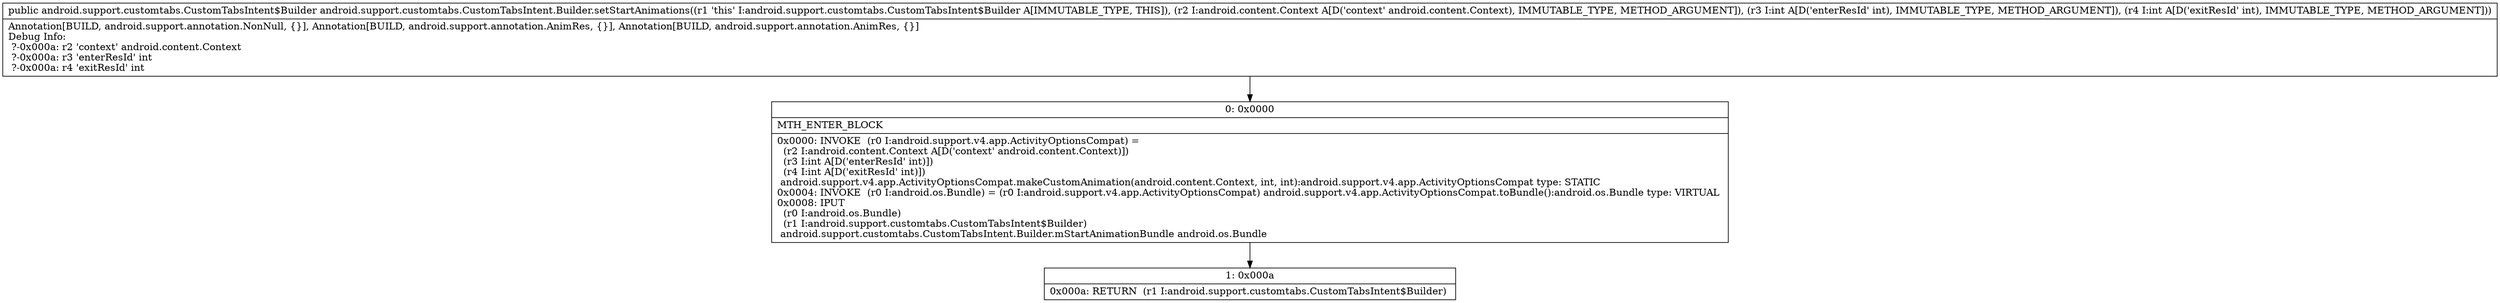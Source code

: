 digraph "CFG forandroid.support.customtabs.CustomTabsIntent.Builder.setStartAnimations(Landroid\/content\/Context;II)Landroid\/support\/customtabs\/CustomTabsIntent$Builder;" {
Node_0 [shape=record,label="{0\:\ 0x0000|MTH_ENTER_BLOCK\l|0x0000: INVOKE  (r0 I:android.support.v4.app.ActivityOptionsCompat) = \l  (r2 I:android.content.Context A[D('context' android.content.Context)])\l  (r3 I:int A[D('enterResId' int)])\l  (r4 I:int A[D('exitResId' int)])\l android.support.v4.app.ActivityOptionsCompat.makeCustomAnimation(android.content.Context, int, int):android.support.v4.app.ActivityOptionsCompat type: STATIC \l0x0004: INVOKE  (r0 I:android.os.Bundle) = (r0 I:android.support.v4.app.ActivityOptionsCompat) android.support.v4.app.ActivityOptionsCompat.toBundle():android.os.Bundle type: VIRTUAL \l0x0008: IPUT  \l  (r0 I:android.os.Bundle)\l  (r1 I:android.support.customtabs.CustomTabsIntent$Builder)\l android.support.customtabs.CustomTabsIntent.Builder.mStartAnimationBundle android.os.Bundle \l}"];
Node_1 [shape=record,label="{1\:\ 0x000a|0x000a: RETURN  (r1 I:android.support.customtabs.CustomTabsIntent$Builder) \l}"];
MethodNode[shape=record,label="{public android.support.customtabs.CustomTabsIntent$Builder android.support.customtabs.CustomTabsIntent.Builder.setStartAnimations((r1 'this' I:android.support.customtabs.CustomTabsIntent$Builder A[IMMUTABLE_TYPE, THIS]), (r2 I:android.content.Context A[D('context' android.content.Context), IMMUTABLE_TYPE, METHOD_ARGUMENT]), (r3 I:int A[D('enterResId' int), IMMUTABLE_TYPE, METHOD_ARGUMENT]), (r4 I:int A[D('exitResId' int), IMMUTABLE_TYPE, METHOD_ARGUMENT]))  | Annotation[BUILD, android.support.annotation.NonNull, \{\}], Annotation[BUILD, android.support.annotation.AnimRes, \{\}], Annotation[BUILD, android.support.annotation.AnimRes, \{\}]\lDebug Info:\l  ?\-0x000a: r2 'context' android.content.Context\l  ?\-0x000a: r3 'enterResId' int\l  ?\-0x000a: r4 'exitResId' int\l}"];
MethodNode -> Node_0;
Node_0 -> Node_1;
}

